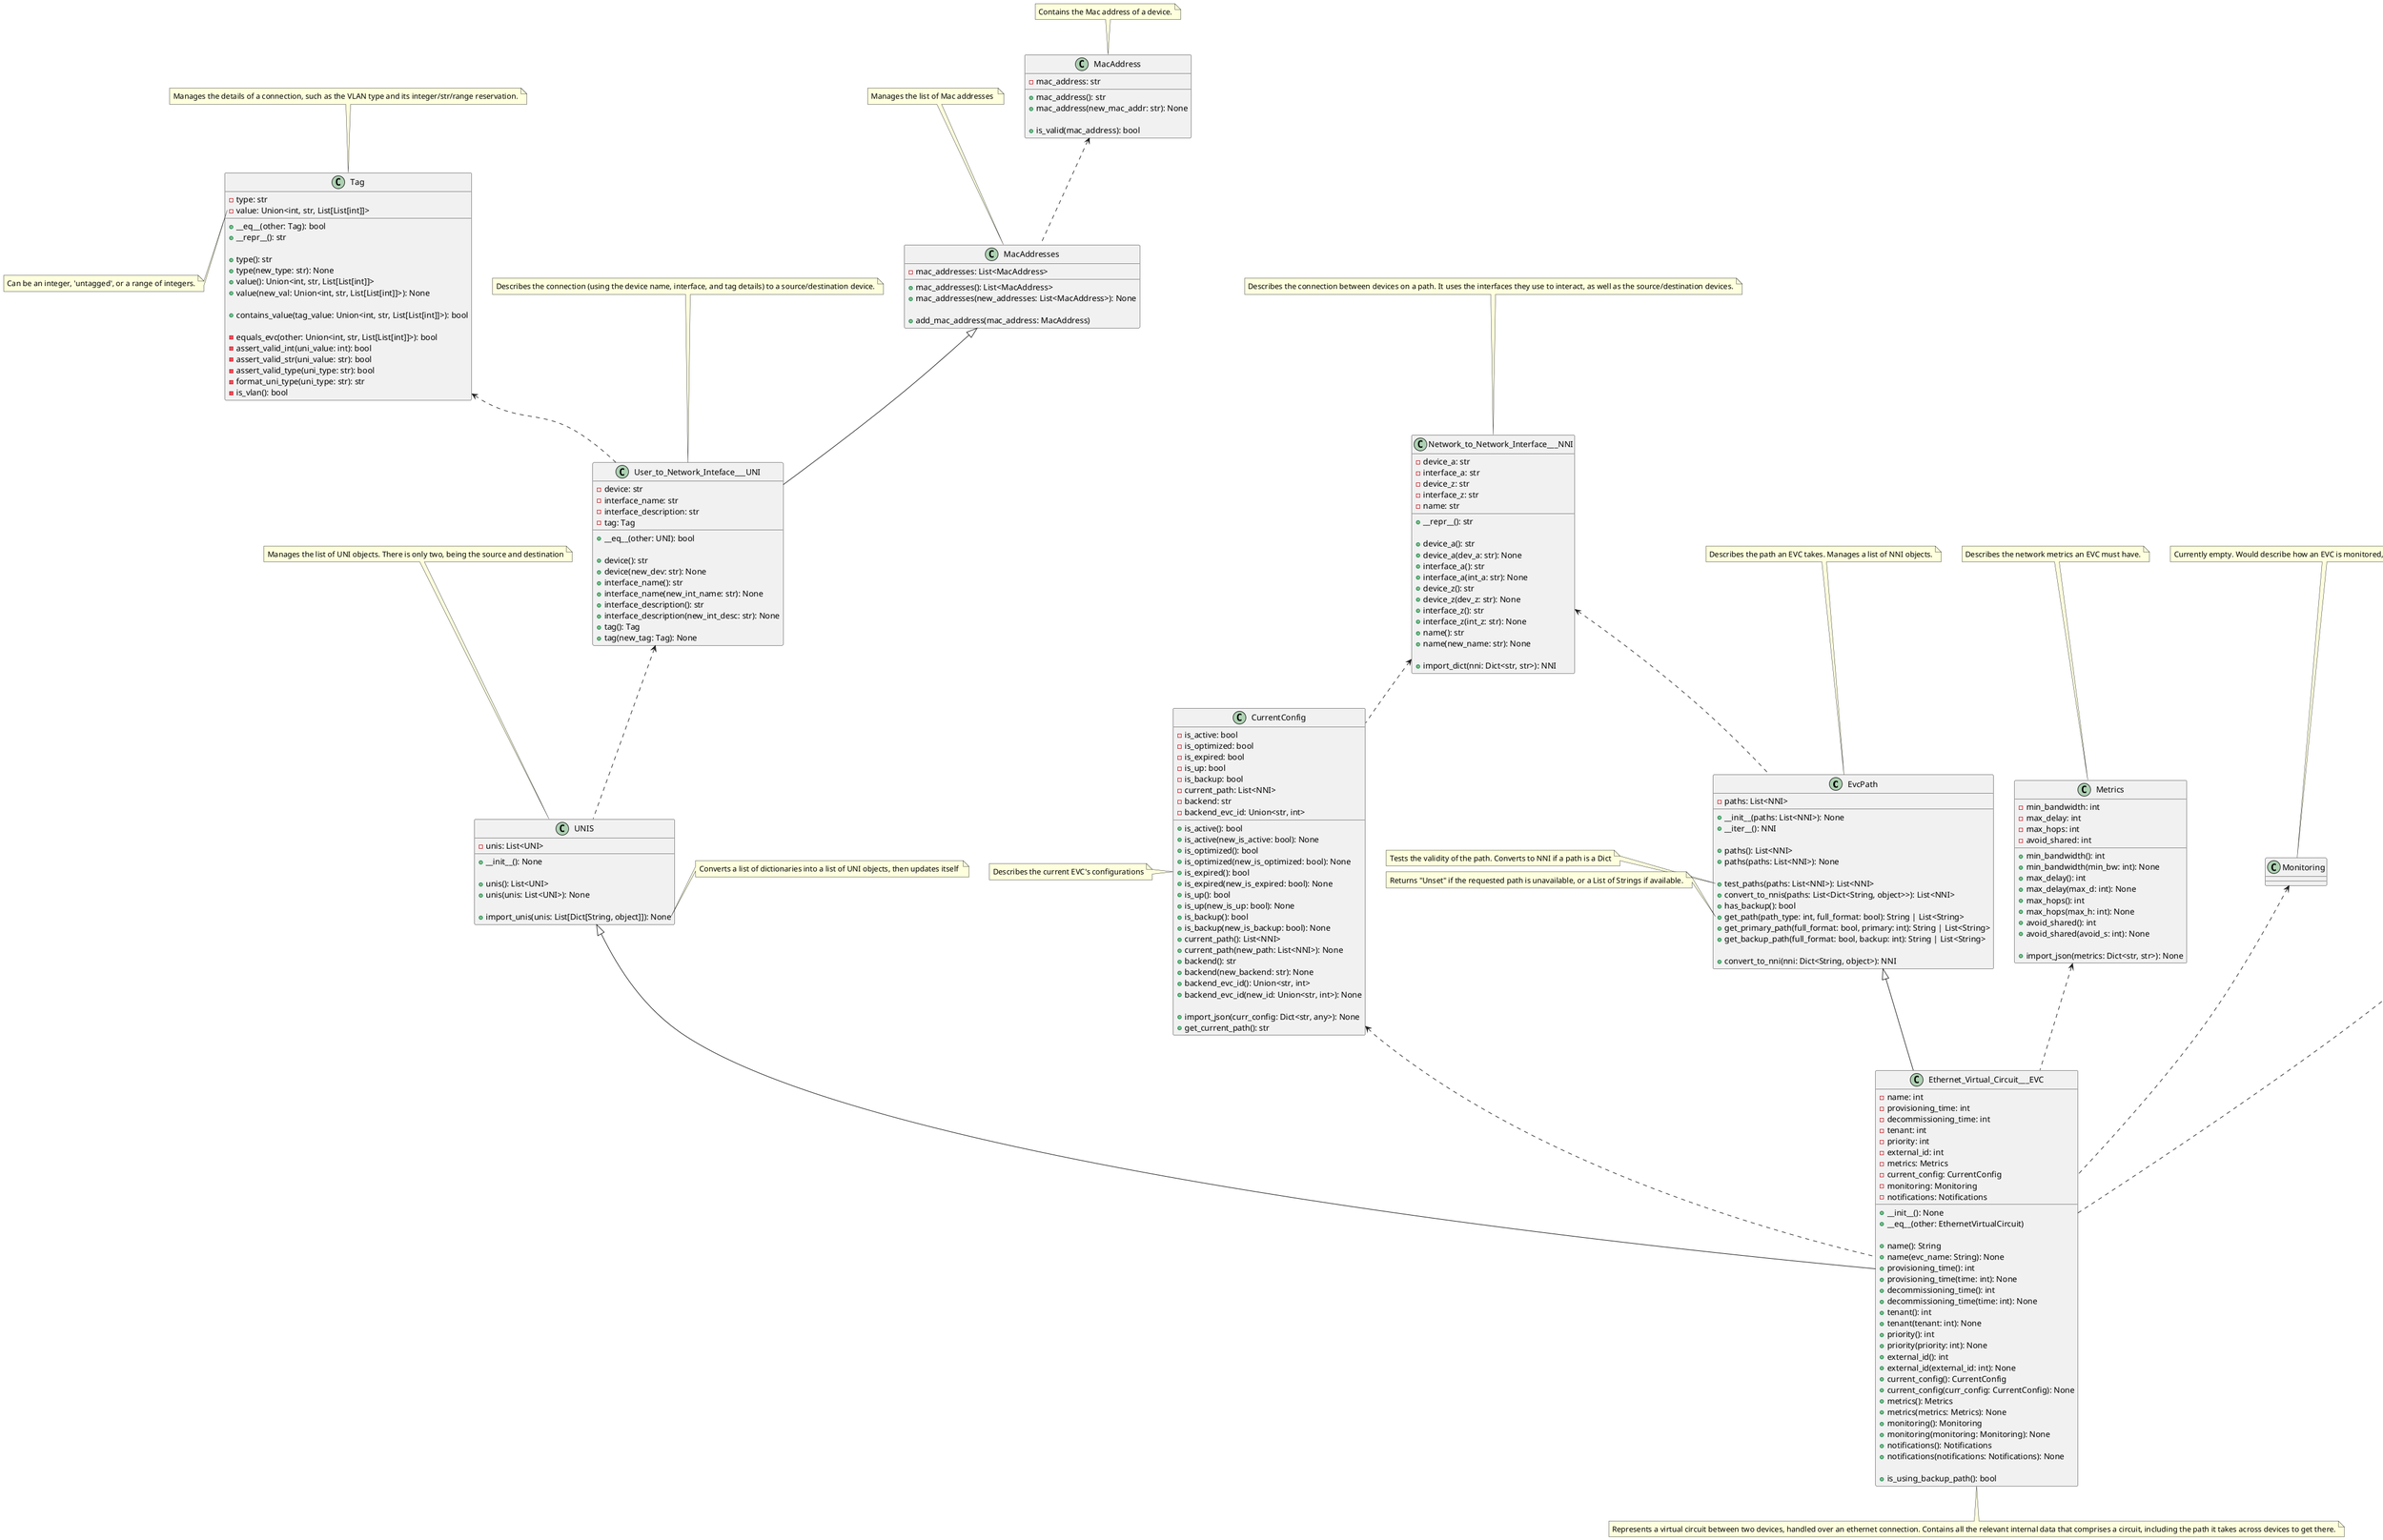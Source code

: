 @startuml diagram

/' Python '/

class EvcPath {

    - paths: List<NNI>

    /' Overrides '/
        + __init__(paths: List<NNI>): None
        + __iter__(): NNI

    /' Getter | Setter '/
        + paths(): List<NNI>
        + paths(paths: List<NNI>): None

    /' Public methods '/
        + test_paths(paths: List<NNI>): List<NNI>
        + convert_to_nnis(paths: List<Dict<String, object>>): List<NNI>
        + has_backup(): bool
        + get_path(path_type: int, full_format: bool): String | List<String>
        + get_primary_path(full_format: bool, primary: int): String | List<String>
        + get_backup_path(full_format: bool, backup: int): String | List<String>

    /' Static methods '/
        + convert_to_nni(nni: Dict<String, object>): NNI

}

note top of EvcPath
    Describes the path an EVC takes. Manages a list of NNI objects.
end note

note left of EvcPath::test_paths
    Tests the validity of the path. Converts to NNI if a path is a Dict
end note

note left of EvcPath::get_path
    Returns "Unset" if the requested path is unavailable, or a List of Strings if available.
end note


class UNIS {

    - unis: List<UNI>

    /' Overrides '/
        + __init__(): None

    /' Getters / Setters '/
        + unis(): List<UNI>
        + unis(unis: List<UNI>): None

    /' Public methods '/
        + import_unis(unis: List[Dict[String, object]]): None

}

note right of UNIS::import_unis
    Converts a list of dictionaries into a list of UNI objects, then updates itself 
end note

note top of UNIS
    Manages the list of UNI objects. There is only two, being the source and destination
end note

class User_to_Network_Inteface___UNI {

    - device: str
    - interface_name: str
    - interface_description: str
    - tag: Tag

    /' Overrides '/
        + __eq__(other: UNI): bool

    /' Getters / Setters '/
        + device(): str
        + device(new_dev: str): None
        + interface_name(): str
        + interface_name(new_int_name: str): None
        + interface_description(): str
        + interface_description(new_int_desc: str): None
        + tag(): Tag
        + tag(new_tag: Tag): None

}

note top of User_to_Network_Inteface___UNI
    Describes the connection (using the device name, interface, and tag details) to a source/destination device.
end note

class Ethernet_Virtual_Circuit___EVC {

    - name: int
    - provisioning_time: int
    - decommissioning_time: int
    - tenant: int
    - priority: int
    - external_id: int
    - metrics: Metrics
    - current_config: CurrentConfig
    - monitoring: Monitoring
    - notifications: Notifications

    /' Overrides '/
        + __init__(): None
        + __eq__(other: EthernetVirtualCircuit)

    /' Getters / Setters '/
        + name(): String
        + name(evc_name: String): None
        + provisioning_time(): int
        + provisioning_time(time: int): None
        + decommissioning_time(): int
        + decommissioning_time(time: int): None
        + tenant(): int
        + tenant(tenant: int): None
        + priority(): int
        + priority(priority: int): None
        + external_id(): int
        + external_id(external_id: int): None
        + current_config(): CurrentConfig
        + current_config(curr_config: CurrentConfig): None
        + metrics(): Metrics
        + metrics(metrics: Metrics): None
        + monitoring(): Monitoring
        + monitoring(monitoring: Monitoring): None
        + notifications(): Notifications
        + notifications(notifications: Notifications): None

    /' Public methods '/
        + is_using_backup_path(): bool

}

note bottom of Ethernet_Virtual_Circuit___EVC
    Represents a virtual circuit between two devices, handled over an ethernet connection. Contains all the relevant internal data that comprises a circuit, including the path it takes across devices to get there.
end note

class Network_to_Network_Interface___NNI {

    - device_a: str
    - interface_a: str
    - device_z: str
    - interface_z: str
    - name: str

    /' Overrides '/
        + __repr__(): str

    /' Getters / Setters '/
        + device_a(): str
        + device_a(dev_a: str): None
        + interface_a(): str
        + interface_a(int_a: str): None
        + device_z(): str
        + device_z(dev_z: str): None
        + interface_z(): str
        + interface_z(int_z: str): None
        + name(): str
        + name(new_name: str): None

    /' Public methods '/
        + import_dict(nni: Dict<str, str>): NNI

}

note top of Network_to_Network_Interface___NNI
    Describes the connection between devices on a path. It uses the interfaces they use to interact, as well as the source/destination devices.
end note

class MacAddresses {

    - mac_addresses: List<MacAddress>

    /' Getters / Setters '/
        + mac_addresses(): List<MacAddress>
        + mac_addresses(new_addresses: List<MacAddress>): None

    /' Public methods '/
        + add_mac_address(mac_address: MacAddress)

}

note top of MacAddresses
    Manages the list of Mac addresses 
end note

class MacAddress {

    - mac_address: str

    /' Getters / Setters '/
        + mac_address(): str
        + mac_address(new_mac_addr: str): None

    /' Static method '/
        + is_valid(mac_address): bool

}

note top of MacAddress
    Contains the Mac address of a device.
end note

class Tag {

    - type: str
    - value: Union<int, str, List[List[int]]>

    /' Overrides '/
        + __eq__(other: Tag): bool
        + __repr__(): str

    /' Getters / Setters '/
        + type(): str
        + type(new_type: str): None
        + value(): Union<int, str, List[List[int]]>
        + value(new_val: Union<int, str, List[List[int]]>): None

    /' Public methods '/
        + contains_value(tag_value: Union<int, str, List[List[int]]>): bool

    /' Private methods '/
        - equals_evc(other: Union<int, str, List[List[int]]>): bool
        - assert_valid_int(uni_value: int): bool
        - assert_valid_str(uni_value: str): bool
        - assert_valid_type(uni_type: str): bool
        - format_uni_type(uni_type: str): str
        - is_vlan(): bool

}

note top of Tag
    Manages the details of a connection, such as the VLAN type and its integer/str/range reservation.
end note

note left of Tag::value
    Can be an integer, 'untagged', or a range of integers.
end note

class Metrics {

    - min_bandwidth: int
    - max_delay: int
    - max_hops: int
    - avoid_shared: int

    /' Getter / Setters '/
        + min_bandwidth(): int
        + min_bandwidth(min_bw: int): None
        + max_delay(): int
        + max_delay(max_d: int): None
        + max_hops(): int
        + max_hops(max_h: int): None
        + avoid_shared(): int
        + avoid_shared(avoid_s: int): None

    /' Public methods '/
        + import_json(metrics: Dict<str, str>): None

}

note top of Metrics
    Describes the network metrics an EVC must have.
end note

class CurrentConfig {

    - is_active: bool
    - is_optimized: bool
    - is_expired: bool
    - is_up: bool
    - is_backup: bool
    - current_path: List<NNI>
    - backend: str
    - backend_evc_id: Union<str, int>

    /' Getters / Setters '/
        + is_active(): bool
        + is_active(new_is_active: bool): None
        + is_optimized(): bool
        + is_optimized(new_is_optimized: bool): None
        + is_expired(): bool
        + is_expired(new_is_expired: bool): None
        + is_up(): bool
        + is_up(new_is_up: bool): None
        + is_backup(): bool
        + is_backup(new_is_backup: bool): None
        + current_path(): List<NNI>
        + current_path(new_path: List<NNI>): None
        + backend(): str
        + backend(new_backend: str): None
        + backend_evc_id(): Union<str, int>
        + backend_evc_id(new_id: Union<str, int>): None

    /' Public methods '/
        + import_json(curr_config: Dict<str, any>): None
        + get_current_path(): str

}

note left of CurrentConfig
    Describes the current EVC's configurations
end note

class Monitoring {
    /' Empty currently '/
}

note top of Monitoring
    Currently empty. Would describe how an EVC is monitored, such as via Prometheus.
end note

class Notifications {
    /' Empty currently '/
}

note top of Notifications
    Currently empty. Would describe how notifications are handled for EVC events, such as recreating the path.
end note

/' Dependencies '/
Tag <.. User_to_Network_Inteface___UNI
User_to_Network_Inteface___UNI <.. UNIS
MacAddress <.. MacAddresses
Network_to_Network_Interface___NNI <.. EvcPath
Metrics <.. Ethernet_Virtual_Circuit___EVC
CurrentConfig <.. Ethernet_Virtual_Circuit___EVC
Network_to_Network_Interface___NNI <.. CurrentConfig
Monitoring <.. Ethernet_Virtual_Circuit___EVC
Notifications <.. Ethernet_Virtual_Circuit___EVC

/' Extensions '/

EvcPath <|-- Ethernet_Virtual_Circuit___EVC
UNIS <|-- Ethernet_Virtual_Circuit___EVC
MacAddresses <|-- User_to_Network_Inteface___UNI

@enduml